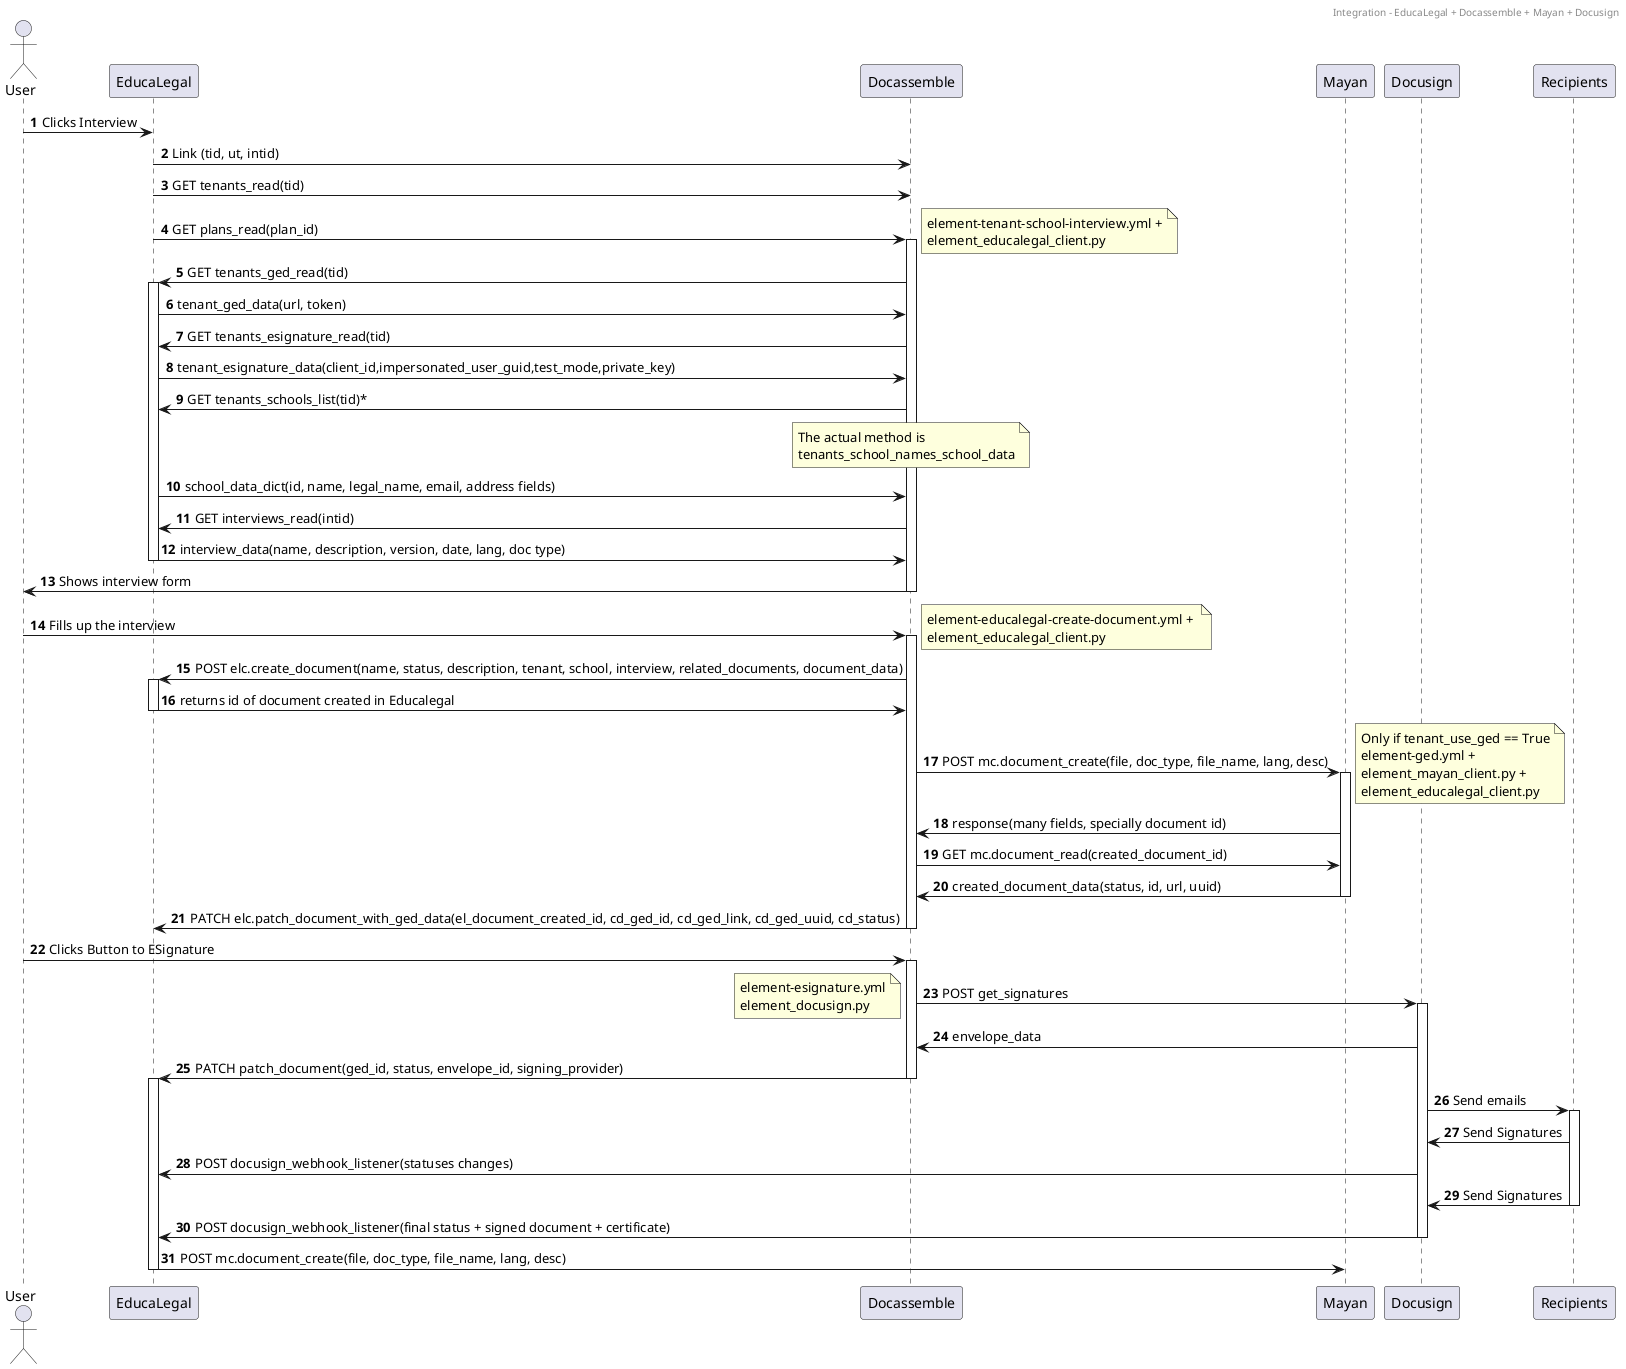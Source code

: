 @startuml
header Integration - EducaLegal + Docassemble + Mayan + Docusign
actor User
autonumber
User -> EducaLegal: Clicks Interview
EducaLegal -> Docassemble: Link (tid, ut, intid)
EducaLegal -> Docassemble: GET tenants_read(tid)
EducaLegal -> Docassemble: GET plans_read(plan_id)
note right
element-tenant-school-interview.yml +
element_educalegal_client.py
end note
activate Docassemble
Docassemble -> EducaLegal: GET tenants_ged_read(tid)
activate EducaLegal
EducaLegal -> Docassemble: tenant_ged_data(url, token)
Docassemble -> EducaLegal: GET tenants_esignature_read(tid)
EducaLegal -> Docassemble: tenant_esignature_data(client_id,impersonated_user_guid,test_mode,private_key)
Docassemble -> EducaLegal: GET tenants_schools_list(tid)*
note over Docassemble
The actual method is 
tenants_school_names_school_data
end note
EducaLegal -> Docassemble: school_data_dict(id, name, legal_name, email, address fields)
Docassemble -> EducaLegal: GET interviews_read(intid)
EducaLegal -> Docassemble: interview_data(name, description, version, date, lang, doc type)
deactivate EducaLegal
Docassemble -> User: Shows interview form
deactivate Docassemble
User -> Docassemble: Fills up the interview
activate Docassemble
note right
element-educalegal-create-document.yml + 
element_educalegal_client.py
end note
Docassemble -> EducaLegal: POST elc.create_document(name, status, description, tenant, school, interview, related_documents, document_data)
activate EducaLegal
EducaLegal -> Docassemble: returns id of document created in Educalegal
deactivate EducaLegal
Docassemble -> Mayan: POST mc.document_create(file, doc_type, file_name, lang, desc)
activate Mayan
note right
Only if tenant_use_ged == True
element-ged.yml + 
element_mayan_client.py +
element_educalegal_client.py
end note
Mayan -> Docassemble: response(many fields, specially document id)
Docassemble -> Mayan: GET mc.document_read(created_document_id)
Mayan -> Docassemble: created_document_data(status, id, url, uuid)
deactivate Mayan
Docassemble -> EducaLegal: PATCH elc.patch_document_with_ged_data(el_document_created_id, cd_ged_id, cd_ged_link, cd_ged_uuid, cd_status)
deactivate Docassemble
User -> Docassemble: Clicks Button to ESignature
activate Docassemble
Docassemble -> Docusign: POST get_signatures
note left
element-esignature.yml
element_docusign.py
end note
activate Docusign
Docusign -> Docassemble: envelope_data
Docassemble -> EducaLegal: PATCH patch_document(ged_id, status, envelope_id, signing_provider)
deactivate Docassemble
activate EducaLegal
Docusign -> Recipients: Send emails
activate Recipients
Recipients -> Docusign: Send Signatures
Docusign -> EducaLegal: POST docusign_webhook_listener(statuses changes)
Recipients -> Docusign: Send Signatures
deactivate Recipients
Docusign -> EducaLegal: POST docusign_webhook_listener(final status + signed document + certificate)
deactivate Docusign
EducaLegal -> Mayan: POST mc.document_create(file, doc_type, file_name, lang, desc)
deactivate EducaLegal
@enduml